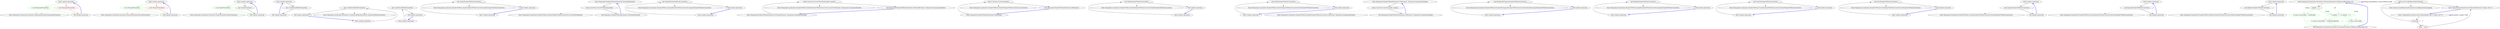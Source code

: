 digraph  {
n0 [cluster="lambda expression", label="Entry lambda expression", span="16-16"];
n1 [cluster="lambda expression", color=red, community=0, label="1: new RomanianFormatter()", span="16-16"];
n2 [cluster="lambda expression", label="Exit lambda expression", span="16-16"];
n3 [cluster="Humanizer.Localisation.Formatters.RomanianFormatter.RomanianFormatter()", label="Entry Humanizer.Localisation.Formatters.RomanianFormatter.RomanianFormatter()", span="2-2"];
n4 [cluster="lambda expression", label="Entry lambda expression", span="17-17"];
n5 [cluster="lambda expression", color=red, community=0, label="1: new RussianFormatter()", span="17-17"];
n6 [cluster="lambda expression", label="Exit lambda expression", span="17-17"];
n7 [cluster="Humanizer.Localisation.Formatters.RussianFormatter.RussianFormatter()", label="Entry Humanizer.Localisation.Formatters.RussianFormatter.RussianFormatter()", span="4-4"];
n8 [cluster="lambda expression", label="Entry lambda expression", span="18-18"];
n9 [cluster="lambda expression", label="new ArabicFormatter()", span="18-18"];
n10 [cluster="lambda expression", label="Exit lambda expression", span="18-18"];
n11 [cluster="Humanizer.Localisation.Formatters.ArabicFormatter.ArabicFormatter()", label="Entry Humanizer.Localisation.Formatters.ArabicFormatter.ArabicFormatter()", span="2-2"];
n12 [cluster="lambda expression", label="Entry lambda expression", span="19-19"];
n13 [cluster="lambda expression", label="new CzechSlovakPolishFormatter()", span="19-19"];
n14 [cluster="lambda expression", label="Exit lambda expression", span="19-19"];
n15 [cluster="Humanizer.Localisation.Formatters.CzechSlovakPolishFormatter.CzechSlovakPolishFormatter()", label="Entry Humanizer.Localisation.Formatters.CzechSlovakPolishFormatter.CzechSlovakPolishFormatter()", span="2-2"];
n16 [cluster="lambda expression", label="Entry lambda expression", span="20-20"];
n17 [cluster="lambda expression", label="new CzechSlovakPolishFormatter()", span="20-20"];
n18 [cluster="lambda expression", label="Exit lambda expression", span="20-20"];
n19 [cluster="lambda expression", label="Entry lambda expression", span="21-21"];
n20 [cluster="lambda expression", label="new CzechSlovakPolishFormatter()", span="21-21"];
n21 [cluster="lambda expression", label="Exit lambda expression", span="21-21"];
d1 [cluster="lambda expression", color=green, community=0, label="1: new RomanianFormatter()", span="16-16"];
d5 [cluster="lambda expression", color=green, community=0, label="1: new RussianFormatter()", span="17-17"];
d9 [cluster="lambda expression", color=green, community=0, label="1: new ArabicFormatter()", span="18-18"];
m0_7 [cluster="Humanizer.Localisation.NumberToWords.ArabicNumberToWordsConverter.ArabicNumberToWordsConverter()", file="NumberToWordsExtension.cs", label="Entry Humanizer.Localisation.NumberToWords.ArabicNumberToWordsConverter.ArabicNumberToWordsConverter()", span="6-6"];
m0_52 [cluster="Humanizer.NumberToWordsExtension.ToOrdinalWords(int)", file="NumberToWordsExtension.cs", label="Entry Humanizer.NumberToWordsExtension.ToOrdinalWords(int)", span="67-67"];
m0_53 [cluster="Humanizer.NumberToWordsExtension.ToOrdinalWords(int)", file="NumberToWordsExtension.cs", label="return Converter.ConvertToOrdinal(number);", span="69-69"];
m0_54 [cluster="Humanizer.NumberToWordsExtension.ToOrdinalWords(int)", file="NumberToWordsExtension.cs", label="Exit Humanizer.NumberToWordsExtension.ToOrdinalWords(int)", span="67-67"];
m0_15 [cluster="Humanizer.Localisation.NumberToWords.SpanishNumberToWordsConverter.SpanishNumberToWordsConverter()", file="NumberToWordsExtension.cs", label="Entry Humanizer.Localisation.NumberToWords.SpanishNumberToWordsConverter.SpanishNumberToWordsConverter()", span="5-5"];
m0_59 [cluster="Humanizer.Localisation.NumberToWords.DefaultNumberToWordsConverter.ConvertToOrdinal(int, Humanizer.GrammaticalGender)", file="NumberToWordsExtension.cs", label="Entry Humanizer.Localisation.NumberToWords.DefaultNumberToWordsConverter.ConvertToOrdinal(int, Humanizer.GrammaticalGender)", span="35-35"];
m0_47 [cluster="Humanizer.Localisation.NumberToWords.DefaultNumberToWordsConverter.Convert(int)", file="NumberToWordsExtension.cs", label="Entry Humanizer.Localisation.NumberToWords.DefaultNumberToWordsConverter.Convert(int)", span="22-22"];
m0_19 [cluster="Humanizer.Localisation.NumberToWords.PolishNumberToWordsConverter.PolishNumberToWordsConverter()", file="NumberToWordsExtension.cs", label="Entry Humanizer.Localisation.NumberToWords.PolishNumberToWordsConverter.PolishNumberToWordsConverter()", span="4-4"];
m0_44 [cluster="Humanizer.NumberToWordsExtension.ToWords(int)", file="NumberToWordsExtension.cs", label="Entry Humanizer.NumberToWordsExtension.ToWords(int)", span="33-33"];
m0_45 [cluster="Humanizer.NumberToWordsExtension.ToWords(int)", file="NumberToWordsExtension.cs", label="return Converter.Convert(number);", span="35-35"];
m0_46 [cluster="Humanizer.NumberToWordsExtension.ToWords(int)", file="NumberToWordsExtension.cs", label="Exit Humanizer.NumberToWordsExtension.ToWords(int)", span="33-33"];
m0_35 [cluster="Humanizer.Localisation.NumberToWords.DutchNumberToWordsConverter.DutchNumberToWordsConverter()", file="NumberToWordsExtension.cs", label="Entry Humanizer.Localisation.NumberToWords.DutchNumberToWordsConverter.DutchNumberToWordsConverter()", span="11-11"];
m0_48 [cluster="Humanizer.NumberToWordsExtension.ToWords(int, Humanizer.GrammaticalGender)", file="NumberToWordsExtension.cs", label="Entry Humanizer.NumberToWordsExtension.ToWords(int, Humanizer.GrammaticalGender)", span="57-57"];
m0_49 [cluster="Humanizer.NumberToWordsExtension.ToWords(int, Humanizer.GrammaticalGender)", file="NumberToWordsExtension.cs", label="return Converter.Convert(number, gender);", span="59-59"];
m0_50 [cluster="Humanizer.NumberToWordsExtension.ToWords(int, Humanizer.GrammaticalGender)", file="NumberToWordsExtension.cs", label="Exit Humanizer.NumberToWordsExtension.ToWords(int, Humanizer.GrammaticalGender)", span="57-57"];
m0_23 [cluster="Humanizer.Localisation.NumberToWords.BrazilianPortugueseNumberToWordsConverter.BrazilianPortugueseNumberToWordsConverter()", file="NumberToWordsExtension.cs", label="Entry Humanizer.Localisation.NumberToWords.BrazilianPortugueseNumberToWordsConverter.BrazilianPortugueseNumberToWordsConverter()", span="5-5"];
m0_3 [cluster="Humanizer.Localisation.NumberToWords.EnglishNumberToWordsConverter.EnglishNumberToWordsConverter()", file="NumberToWordsExtension.cs", label="Entry Humanizer.Localisation.NumberToWords.EnglishNumberToWordsConverter.EnglishNumberToWordsConverter()", span="5-5"];
m0_31 [cluster="Humanizer.Localisation.NumberToWords.FrenchNumberToWordsConverter.FrenchNumberToWordsConverter()", file="NumberToWordsExtension.cs", label="Entry Humanizer.Localisation.NumberToWords.FrenchNumberToWordsConverter.FrenchNumberToWordsConverter()", span="5-5"];
m0_11 [cluster="Humanizer.Localisation.NumberToWords.FarsiNumberToWordsConverter.FarsiNumberToWordsConverter()", file="NumberToWordsExtension.cs", label="Entry Humanizer.Localisation.NumberToWords.FarsiNumberToWordsConverter.FarsiNumberToWordsConverter()", span="5-5"];
m0_56 [cluster="Humanizer.NumberToWordsExtension.ToOrdinalWords(int, Humanizer.GrammaticalGender)", file="NumberToWordsExtension.cs", label="Entry Humanizer.NumberToWordsExtension.ToOrdinalWords(int, Humanizer.GrammaticalGender)", span="80-80"];
m0_57 [cluster="Humanizer.NumberToWordsExtension.ToOrdinalWords(int, Humanizer.GrammaticalGender)", file="NumberToWordsExtension.cs", label="return Converter.ConvertToOrdinal(number, gender);", span="82-82"];
m0_58 [cluster="Humanizer.NumberToWordsExtension.ToOrdinalWords(int, Humanizer.GrammaticalGender)", file="NumberToWordsExtension.cs", label="Exit Humanizer.NumberToWordsExtension.ToOrdinalWords(int, Humanizer.GrammaticalGender)", span="80-80"];
m0_51 [cluster="Humanizer.Localisation.NumberToWords.DefaultNumberToWordsConverter.Convert(int, Humanizer.GrammaticalGender)", file="NumberToWordsExtension.cs", label="Entry Humanizer.Localisation.NumberToWords.DefaultNumberToWordsConverter.Convert(int, Humanizer.GrammaticalGender)", span="12-12"];
m0_40 [cluster="lambda expression", file="NumberToWordsExtension.cs", label="Entry lambda expression", span="25-25"];
m0_0 [cluster="lambda expression", file="NumberToWordsExtension.cs", label="Entry lambda expression", span="15-15"];
m0_1 [cluster="lambda expression", file="NumberToWordsExtension.cs", label="new EnglishNumberToWordsConverter()", span="15-15"];
m0_2 [cluster="lambda expression", file="NumberToWordsExtension.cs", label="Exit lambda expression", span="15-15"];
m0_4 [cluster="lambda expression", file="NumberToWordsExtension.cs", label="Entry lambda expression", span="16-16"];
m0_5 [cluster="lambda expression", file="NumberToWordsExtension.cs", label="new ArabicNumberToWordsConverter()", span="16-16"];
m0_6 [cluster="lambda expression", file="NumberToWordsExtension.cs", label="Exit lambda expression", span="16-16"];
m0_8 [cluster="lambda expression", file="NumberToWordsExtension.cs", label="Entry lambda expression", span="17-17"];
m0_9 [cluster="lambda expression", file="NumberToWordsExtension.cs", label="new FarsiNumberToWordsConverter()", span="17-17"];
m0_10 [cluster="lambda expression", file="NumberToWordsExtension.cs", label="Exit lambda expression", span="17-17"];
m0_12 [cluster="lambda expression", file="NumberToWordsExtension.cs", label="Entry lambda expression", span="18-18"];
m0_13 [cluster="lambda expression", file="NumberToWordsExtension.cs", label="new SpanishNumberToWordsConverter()", span="18-18"];
m0_14 [cluster="lambda expression", file="NumberToWordsExtension.cs", label="Exit lambda expression", span="18-18"];
m0_16 [cluster="lambda expression", file="NumberToWordsExtension.cs", label="Entry lambda expression", span="19-19"];
m0_17 [cluster="lambda expression", file="NumberToWordsExtension.cs", label="new PolishNumberToWordsConverter()", span="19-19"];
m0_18 [cluster="lambda expression", file="NumberToWordsExtension.cs", label="Exit lambda expression", span="19-19"];
m0_20 [cluster="lambda expression", file="NumberToWordsExtension.cs", label="Entry lambda expression", span="20-20"];
m0_21 [cluster="lambda expression", file="NumberToWordsExtension.cs", label="new BrazilianPortugueseNumberToWordsConverter()", span="20-20"];
m0_22 [cluster="lambda expression", file="NumberToWordsExtension.cs", label="Exit lambda expression", span="20-20"];
m0_24 [cluster="lambda expression", file="NumberToWordsExtension.cs", label="Entry lambda expression", span="21-21"];
m0_25 [cluster="lambda expression", file="NumberToWordsExtension.cs", label="new RussianNumberToWordsConverter()", span="21-21"];
m0_26 [cluster="lambda expression", file="NumberToWordsExtension.cs", label="Exit lambda expression", span="21-21"];
m0_28 [cluster="lambda expression", file="NumberToWordsExtension.cs", label="Entry lambda expression", span="22-22"];
m0_29 [cluster="lambda expression", file="NumberToWordsExtension.cs", label="new FrenchNumberToWordsConverter()", span="22-22"];
m0_30 [cluster="lambda expression", file="NumberToWordsExtension.cs", label="Exit lambda expression", span="22-22"];
m0_32 [cluster="lambda expression", file="NumberToWordsExtension.cs", label="Entry lambda expression", span="23-23"];
m0_33 [cluster="lambda expression", file="NumberToWordsExtension.cs", label="new DutchNumberToWordsConverter()", span="23-23"];
m0_34 [cluster="lambda expression", file="NumberToWordsExtension.cs", label="Exit lambda expression", span="23-23"];
m0_36 [cluster="lambda expression", file="NumberToWordsExtension.cs", label="Entry lambda expression", span="24-24"];
m0_37 [cluster="lambda expression", file="NumberToWordsExtension.cs", label="new HebrewNumberToWordsConverter()", span="24-24"];
m0_38 [cluster="lambda expression", file="NumberToWordsExtension.cs", label="Exit lambda expression", span="24-24"];
m0_41 [cluster="lambda expression", file="NumberToWordsExtension.cs", label="new GermanNumberToWordsConverter()", span="25-25"];
m0_42 [cluster="lambda expression", file="NumberToWordsExtension.cs", label="Exit lambda expression", span="25-25"];
m0_39 [cluster="Humanizer.Localisation.NumberToWords.HebrewNumberToWordsConverter.HebrewNumberToWordsConverter()", file="NumberToWordsExtension.cs", label="Entry Humanizer.Localisation.NumberToWords.HebrewNumberToWordsConverter.HebrewNumberToWordsConverter()", span="5-5"];
m0_27 [cluster="Humanizer.Localisation.NumberToWords.RussianNumberToWordsConverter.RussianNumberToWordsConverter()", file="NumberToWordsExtension.cs", label="Entry Humanizer.Localisation.NumberToWords.RussianNumberToWordsConverter.RussianNumberToWordsConverter()", span="6-6"];
m0_55 [cluster="Humanizer.Localisation.NumberToWords.DefaultNumberToWordsConverter.ConvertToOrdinal(int)", file="NumberToWordsExtension.cs", label="Entry Humanizer.Localisation.NumberToWords.DefaultNumberToWordsConverter.ConvertToOrdinal(int)", span="45-45"];
m0_43 [cluster="Humanizer.Localisation.NumberToWords.GermanNumberToWordsConverter.GermanNumberToWordsConverter()", file="NumberToWordsExtension.cs", label="Entry Humanizer.Localisation.NumberToWords.GermanNumberToWordsConverter.GermanNumberToWordsConverter()", span="4-4"];
m2_0 [cluster="Humanizer.Localisation.Formatters.SlovenianFormatter.GetResourceKey(string, int)", file="SlovenianFormatter.cs", label="Entry Humanizer.Localisation.Formatters.SlovenianFormatter.GetResourceKey(string, int)", span="5-5"];
m2_2 [cluster="Humanizer.Localisation.Formatters.SlovenianFormatter.GetResourceKey(string, int)", color=green, community=0, file="SlovenianFormatter.cs", label="0: return resourceKey + DualPostfix;", span="7-7"];
m2_1 [cluster="Humanizer.Localisation.Formatters.SlovenianFormatter.GetResourceKey(string, int)", file="SlovenianFormatter.cs", label="number == 2", span="6-6"];
m2_3 [cluster="Humanizer.Localisation.Formatters.SlovenianFormatter.GetResourceKey(string, int)", color=green, community=0, file="SlovenianFormatter.cs", label="2: number == 3 || number == 4", span="9-9"];
m2_4 [cluster="Humanizer.Localisation.Formatters.SlovenianFormatter.GetResourceKey(string, int)", color=green, community=0, file="SlovenianFormatter.cs", label="0: return resourceKey + TrialQuadralPostfix;", span="10-10"];
m2_5 [cluster="Humanizer.Localisation.Formatters.SlovenianFormatter.GetResourceKey(string, int)", color=green, community=0, file="SlovenianFormatter.cs", label="0: return resourceKey;", span="11-11"];
m2_6 [cluster="Humanizer.Localisation.Formatters.SlovenianFormatter.GetResourceKey(string, int)", file="SlovenianFormatter.cs", label="Exit Humanizer.Localisation.Formatters.SlovenianFormatter.GetResourceKey(string, int)", span="5-5"];
m3_5 [cluster="System.InvalidOperationException.InvalidOperationException()", file="SlovenianNumberToWordsConverter.cs", label="Entry System.InvalidOperationException.InvalidOperationException()", span="0-0"];
m3_0 [cluster="CommandLine.Infrastructure.PopsicleSetter.Set<T>(bool, ref T, T)", file="SlovenianNumberToWordsConverter.cs", label="Entry CommandLine.Infrastructure.PopsicleSetter.Set<T>(bool, ref T, T)", span="31-31"];
m3_1 [cluster="CommandLine.Infrastructure.PopsicleSetter.Set<T>(bool, ref T, T)", file="SlovenianNumberToWordsConverter.cs", label=consumed, span="33-33"];
m3_3 [cluster="CommandLine.Infrastructure.PopsicleSetter.Set<T>(bool, ref T, T)", file="SlovenianNumberToWordsConverter.cs", label="field = value", span="38-38"];
m3_2 [cluster="CommandLine.Infrastructure.PopsicleSetter.Set<T>(bool, ref T, T)", file="SlovenianNumberToWordsConverter.cs", label="throw new InvalidOperationException();", span="35-35"];
m3_4 [cluster="CommandLine.Infrastructure.PopsicleSetter.Set<T>(bool, ref T, T)", file="SlovenianNumberToWordsConverter.cs", label="Exit CommandLine.Infrastructure.PopsicleSetter.Set<T>(bool, ref T, T)", span="31-31"];
n0 -> n1  [color=red, key=0, style=solid];
n0 -> d1  [color=green, key=0, style=solid];
n1 -> n2  [color=red, key=0, style=solid];
n1 -> n3  [color=red, key=2, style=dotted];
n2 -> n0  [color=blue, key=0, style=bold];
n4 -> n5  [color=red, key=0, style=solid];
n4 -> d5  [color=green, key=0, style=solid];
n5 -> n6  [color=red, key=0, style=solid];
n5 -> n7  [color=red, key=2, style=dotted];
n6 -> n4  [color=blue, key=0, style=bold];
n8 -> n9  [key=0, style=solid];
n8 -> d9  [color=green, key=0, style=solid];
n9 -> n10  [key=0, style=solid];
n9 -> n11  [key=2, style=dotted];
n10 -> n8  [color=blue, key=0, style=bold];
n12 -> n13  [key=0, style=solid];
n13 -> n14  [key=0, style=solid];
n13 -> n15  [key=2, style=dotted];
n14 -> n12  [color=blue, key=0, style=bold];
n16 -> n17  [key=0, style=solid];
n17 -> n18  [key=0, style=solid];
n17 -> n15  [key=2, style=dotted];
n18 -> n16  [color=blue, key=0, style=bold];
n19 -> n20  [key=0, style=solid];
n20 -> n21  [key=0, style=solid];
n20 -> n15  [key=2, style=dotted];
n21 -> n19  [color=blue, key=0, style=bold];
d1 -> n2  [color=green, key=0, style=solid];
d1 -> n3  [color=green, key=2, style=dotted];
d5 -> n6  [color=green, key=0, style=solid];
d5 -> n7  [color=green, key=2, style=dotted];
d9 -> n10  [color=green, key=0, style=solid];
d9 -> n11  [color=green, key=2, style=dotted];
m0_52 -> m0_53  [key=0, style=solid];
m0_53 -> m0_54  [key=0, style=solid];
m0_53 -> m0_55  [key=2, style=dotted];
m0_54 -> m0_52  [color=blue, key=0, style=bold];
m0_44 -> m0_45  [key=0, style=solid];
m0_45 -> m0_46  [key=0, style=solid];
m0_45 -> m0_47  [key=2, style=dotted];
m0_46 -> m0_44  [color=blue, key=0, style=bold];
m0_48 -> m0_49  [key=0, style=solid];
m0_49 -> m0_50  [key=0, style=solid];
m0_49 -> m0_51  [key=2, style=dotted];
m0_50 -> m0_48  [color=blue, key=0, style=bold];
m0_56 -> m0_57  [key=0, style=solid];
m0_57 -> m0_58  [key=0, style=solid];
m0_57 -> m0_59  [key=2, style=dotted];
m0_58 -> m0_56  [color=blue, key=0, style=bold];
m0_40 -> m0_41  [key=0, style=solid];
m0_0 -> m0_1  [key=0, style=solid];
m0_1 -> m0_2  [key=0, style=solid];
m0_1 -> m0_3  [key=2, style=dotted];
m0_2 -> m0_0  [color=blue, key=0, style=bold];
m0_4 -> m0_5  [key=0, style=solid];
m0_5 -> m0_6  [key=0, style=solid];
m0_5 -> m0_7  [key=2, style=dotted];
m0_6 -> m0_4  [color=blue, key=0, style=bold];
m0_8 -> m0_9  [key=0, style=solid];
m0_9 -> m0_10  [key=0, style=solid];
m0_9 -> m0_11  [key=2, style=dotted];
m0_10 -> m0_8  [color=blue, key=0, style=bold];
m0_12 -> m0_13  [key=0, style=solid];
m0_13 -> m0_14  [key=0, style=solid];
m0_13 -> m0_15  [key=2, style=dotted];
m0_14 -> m0_12  [color=blue, key=0, style=bold];
m0_16 -> m0_17  [key=0, style=solid];
m0_17 -> m0_18  [key=0, style=solid];
m0_17 -> m0_19  [key=2, style=dotted];
m0_18 -> m0_16  [color=blue, key=0, style=bold];
m0_20 -> m0_21  [key=0, style=solid];
m0_21 -> m0_22  [key=0, style=solid];
m0_21 -> m0_23  [key=2, style=dotted];
m0_22 -> m0_20  [color=blue, key=0, style=bold];
m0_24 -> m0_25  [key=0, style=solid];
m0_25 -> m0_26  [key=0, style=solid];
m0_25 -> m0_27  [key=2, style=dotted];
m0_26 -> m0_24  [color=blue, key=0, style=bold];
m0_28 -> m0_29  [key=0, style=solid];
m0_29 -> m0_30  [key=0, style=solid];
m0_29 -> m0_31  [key=2, style=dotted];
m0_30 -> m0_28  [color=blue, key=0, style=bold];
m0_32 -> m0_33  [key=0, style=solid];
m0_33 -> m0_34  [key=0, style=solid];
m0_33 -> m0_35  [key=2, style=dotted];
m0_34 -> m0_32  [color=blue, key=0, style=bold];
m0_36 -> m0_37  [key=0, style=solid];
m0_37 -> m0_38  [key=0, style=solid];
m0_37 -> m0_39  [key=2, style=dotted];
m0_38 -> m0_36  [color=blue, key=0, style=bold];
m0_41 -> m0_42  [key=0, style=solid];
m0_41 -> m0_43  [key=2, style=dotted];
m0_42 -> m0_40  [color=blue, key=0, style=bold];
m2_0 -> m2_2  [color=green, key=1, label=string, style=dashed];
m2_0 -> m2_3  [color=green, key=1, label=int, style=dashed];
m2_0 -> m2_4  [color=green, key=1, label=string, style=dashed];
m2_0 -> m2_5  [color=green, key=1, label=string, style=dashed];
m2_0 -> m2_0  [color=darkorchid, key=3, label="method methodReturn string GetResourceKey", style=bold];
m2_0 -> m2_1  [key=0, style=solid];
m2_2 -> m2_6  [color=green, key=0, style=solid];
m2_1 -> m2_2  [color=green, key=0, style=solid];
m2_1 -> m2_3  [color=green, key=0, style=solid];
m2_3 -> m2_4  [color=green, key=0, style=solid];
m2_3 -> m2_5  [color=green, key=0, style=solid];
m2_4 -> m2_6  [color=green, key=0, style=solid];
m2_5 -> m2_6  [color=green, key=0, style=solid];
m2_6 -> m2_0  [color=blue, key=0, style=bold];
m3_0 -> m3_1  [key=0, style=solid];
m3_0 -> m3_3  [color=darkseagreen4, key=1, label=T, style=dashed];
m3_0 -> m3_0  [color=darkorchid, key=3, label="Parameter variable T field", style=bold];
m3_1 -> m3_2  [key=0, style=solid];
m3_1 -> m3_3  [key=0, style=solid];
m3_3 -> m3_4  [key=0, style=solid];
m3_2 -> m3_4  [key=0, style=solid];
m3_2 -> m3_5  [key=2, style=dotted];
m3_4 -> m3_0  [color=blue, key=0, style=bold];
}
